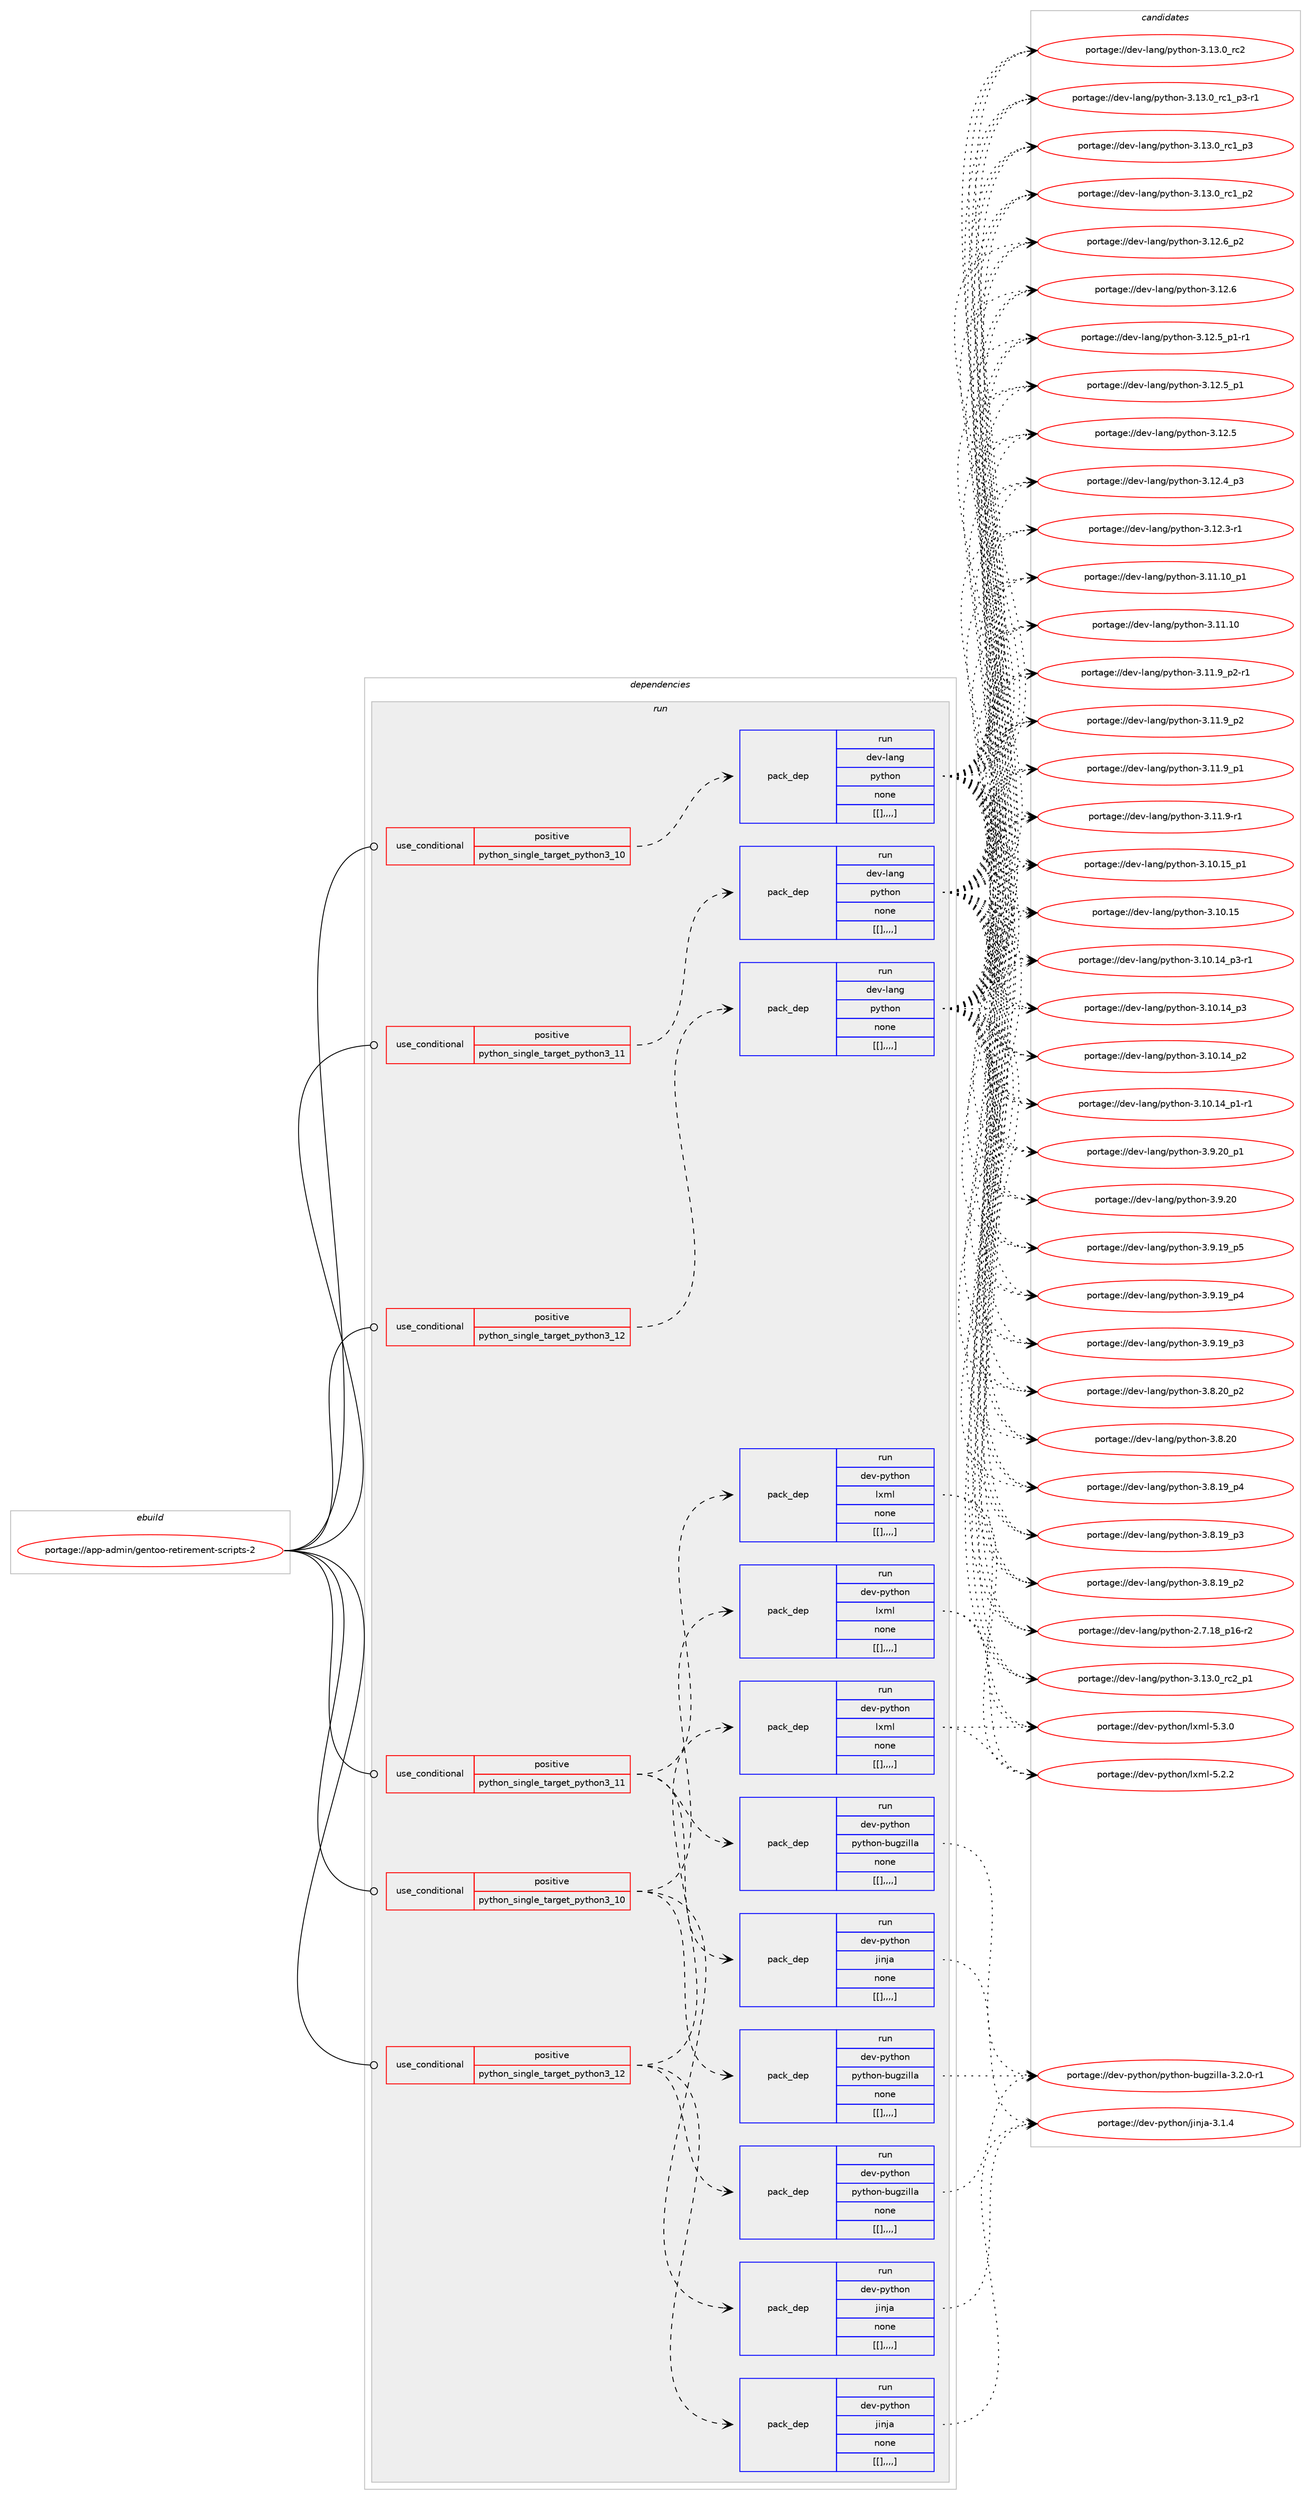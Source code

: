 digraph prolog {

# *************
# Graph options
# *************

newrank=true;
concentrate=true;
compound=true;
graph [rankdir=LR,fontname=Helvetica,fontsize=10,ranksep=1.5];#, ranksep=2.5, nodesep=0.2];
edge  [arrowhead=vee];
node  [fontname=Helvetica,fontsize=10];

# **********
# The ebuild
# **********

subgraph cluster_leftcol {
color=gray;
label=<<i>ebuild</i>>;
id [label="portage://app-admin/gentoo-retirement-scripts-2", color=red, width=4, href="../app-admin/gentoo-retirement-scripts-2.svg"];
}

# ****************
# The dependencies
# ****************

subgraph cluster_midcol {
color=gray;
label=<<i>dependencies</i>>;
subgraph cluster_compile {
fillcolor="#eeeeee";
style=filled;
label=<<i>compile</i>>;
}
subgraph cluster_compileandrun {
fillcolor="#eeeeee";
style=filled;
label=<<i>compile and run</i>>;
}
subgraph cluster_run {
fillcolor="#eeeeee";
style=filled;
label=<<i>run</i>>;
subgraph cond610 {
dependency2684 [label=<<TABLE BORDER="0" CELLBORDER="1" CELLSPACING="0" CELLPADDING="4"><TR><TD ROWSPAN="3" CELLPADDING="10">use_conditional</TD></TR><TR><TD>positive</TD></TR><TR><TD>python_single_target_python3_10</TD></TR></TABLE>>, shape=none, color=red];
subgraph pack2067 {
dependency2685 [label=<<TABLE BORDER="0" CELLBORDER="1" CELLSPACING="0" CELLPADDING="4" WIDTH="220"><TR><TD ROWSPAN="6" CELLPADDING="30">pack_dep</TD></TR><TR><TD WIDTH="110">run</TD></TR><TR><TD>dev-lang</TD></TR><TR><TD>python</TD></TR><TR><TD>none</TD></TR><TR><TD>[[],,,,]</TD></TR></TABLE>>, shape=none, color=blue];
}
dependency2684:e -> dependency2685:w [weight=20,style="dashed",arrowhead="vee"];
}
id:e -> dependency2684:w [weight=20,style="solid",arrowhead="odot"];
subgraph cond611 {
dependency2686 [label=<<TABLE BORDER="0" CELLBORDER="1" CELLSPACING="0" CELLPADDING="4"><TR><TD ROWSPAN="3" CELLPADDING="10">use_conditional</TD></TR><TR><TD>positive</TD></TR><TR><TD>python_single_target_python3_10</TD></TR></TABLE>>, shape=none, color=red];
subgraph pack2068 {
dependency2687 [label=<<TABLE BORDER="0" CELLBORDER="1" CELLSPACING="0" CELLPADDING="4" WIDTH="220"><TR><TD ROWSPAN="6" CELLPADDING="30">pack_dep</TD></TR><TR><TD WIDTH="110">run</TD></TR><TR><TD>dev-python</TD></TR><TR><TD>jinja</TD></TR><TR><TD>none</TD></TR><TR><TD>[[],,,,]</TD></TR></TABLE>>, shape=none, color=blue];
}
dependency2686:e -> dependency2687:w [weight=20,style="dashed",arrowhead="vee"];
subgraph pack2069 {
dependency2688 [label=<<TABLE BORDER="0" CELLBORDER="1" CELLSPACING="0" CELLPADDING="4" WIDTH="220"><TR><TD ROWSPAN="6" CELLPADDING="30">pack_dep</TD></TR><TR><TD WIDTH="110">run</TD></TR><TR><TD>dev-python</TD></TR><TR><TD>lxml</TD></TR><TR><TD>none</TD></TR><TR><TD>[[],,,,]</TD></TR></TABLE>>, shape=none, color=blue];
}
dependency2686:e -> dependency2688:w [weight=20,style="dashed",arrowhead="vee"];
subgraph pack2070 {
dependency2689 [label=<<TABLE BORDER="0" CELLBORDER="1" CELLSPACING="0" CELLPADDING="4" WIDTH="220"><TR><TD ROWSPAN="6" CELLPADDING="30">pack_dep</TD></TR><TR><TD WIDTH="110">run</TD></TR><TR><TD>dev-python</TD></TR><TR><TD>python-bugzilla</TD></TR><TR><TD>none</TD></TR><TR><TD>[[],,,,]</TD></TR></TABLE>>, shape=none, color=blue];
}
dependency2686:e -> dependency2689:w [weight=20,style="dashed",arrowhead="vee"];
}
id:e -> dependency2686:w [weight=20,style="solid",arrowhead="odot"];
subgraph cond612 {
dependency2690 [label=<<TABLE BORDER="0" CELLBORDER="1" CELLSPACING="0" CELLPADDING="4"><TR><TD ROWSPAN="3" CELLPADDING="10">use_conditional</TD></TR><TR><TD>positive</TD></TR><TR><TD>python_single_target_python3_11</TD></TR></TABLE>>, shape=none, color=red];
subgraph pack2071 {
dependency2691 [label=<<TABLE BORDER="0" CELLBORDER="1" CELLSPACING="0" CELLPADDING="4" WIDTH="220"><TR><TD ROWSPAN="6" CELLPADDING="30">pack_dep</TD></TR><TR><TD WIDTH="110">run</TD></TR><TR><TD>dev-lang</TD></TR><TR><TD>python</TD></TR><TR><TD>none</TD></TR><TR><TD>[[],,,,]</TD></TR></TABLE>>, shape=none, color=blue];
}
dependency2690:e -> dependency2691:w [weight=20,style="dashed",arrowhead="vee"];
}
id:e -> dependency2690:w [weight=20,style="solid",arrowhead="odot"];
subgraph cond613 {
dependency2692 [label=<<TABLE BORDER="0" CELLBORDER="1" CELLSPACING="0" CELLPADDING="4"><TR><TD ROWSPAN="3" CELLPADDING="10">use_conditional</TD></TR><TR><TD>positive</TD></TR><TR><TD>python_single_target_python3_11</TD></TR></TABLE>>, shape=none, color=red];
subgraph pack2072 {
dependency2693 [label=<<TABLE BORDER="0" CELLBORDER="1" CELLSPACING="0" CELLPADDING="4" WIDTH="220"><TR><TD ROWSPAN="6" CELLPADDING="30">pack_dep</TD></TR><TR><TD WIDTH="110">run</TD></TR><TR><TD>dev-python</TD></TR><TR><TD>jinja</TD></TR><TR><TD>none</TD></TR><TR><TD>[[],,,,]</TD></TR></TABLE>>, shape=none, color=blue];
}
dependency2692:e -> dependency2693:w [weight=20,style="dashed",arrowhead="vee"];
subgraph pack2073 {
dependency2694 [label=<<TABLE BORDER="0" CELLBORDER="1" CELLSPACING="0" CELLPADDING="4" WIDTH="220"><TR><TD ROWSPAN="6" CELLPADDING="30">pack_dep</TD></TR><TR><TD WIDTH="110">run</TD></TR><TR><TD>dev-python</TD></TR><TR><TD>lxml</TD></TR><TR><TD>none</TD></TR><TR><TD>[[],,,,]</TD></TR></TABLE>>, shape=none, color=blue];
}
dependency2692:e -> dependency2694:w [weight=20,style="dashed",arrowhead="vee"];
subgraph pack2074 {
dependency2695 [label=<<TABLE BORDER="0" CELLBORDER="1" CELLSPACING="0" CELLPADDING="4" WIDTH="220"><TR><TD ROWSPAN="6" CELLPADDING="30">pack_dep</TD></TR><TR><TD WIDTH="110">run</TD></TR><TR><TD>dev-python</TD></TR><TR><TD>python-bugzilla</TD></TR><TR><TD>none</TD></TR><TR><TD>[[],,,,]</TD></TR></TABLE>>, shape=none, color=blue];
}
dependency2692:e -> dependency2695:w [weight=20,style="dashed",arrowhead="vee"];
}
id:e -> dependency2692:w [weight=20,style="solid",arrowhead="odot"];
subgraph cond614 {
dependency2696 [label=<<TABLE BORDER="0" CELLBORDER="1" CELLSPACING="0" CELLPADDING="4"><TR><TD ROWSPAN="3" CELLPADDING="10">use_conditional</TD></TR><TR><TD>positive</TD></TR><TR><TD>python_single_target_python3_12</TD></TR></TABLE>>, shape=none, color=red];
subgraph pack2075 {
dependency2697 [label=<<TABLE BORDER="0" CELLBORDER="1" CELLSPACING="0" CELLPADDING="4" WIDTH="220"><TR><TD ROWSPAN="6" CELLPADDING="30">pack_dep</TD></TR><TR><TD WIDTH="110">run</TD></TR><TR><TD>dev-lang</TD></TR><TR><TD>python</TD></TR><TR><TD>none</TD></TR><TR><TD>[[],,,,]</TD></TR></TABLE>>, shape=none, color=blue];
}
dependency2696:e -> dependency2697:w [weight=20,style="dashed",arrowhead="vee"];
}
id:e -> dependency2696:w [weight=20,style="solid",arrowhead="odot"];
subgraph cond615 {
dependency2698 [label=<<TABLE BORDER="0" CELLBORDER="1" CELLSPACING="0" CELLPADDING="4"><TR><TD ROWSPAN="3" CELLPADDING="10">use_conditional</TD></TR><TR><TD>positive</TD></TR><TR><TD>python_single_target_python3_12</TD></TR></TABLE>>, shape=none, color=red];
subgraph pack2076 {
dependency2699 [label=<<TABLE BORDER="0" CELLBORDER="1" CELLSPACING="0" CELLPADDING="4" WIDTH="220"><TR><TD ROWSPAN="6" CELLPADDING="30">pack_dep</TD></TR><TR><TD WIDTH="110">run</TD></TR><TR><TD>dev-python</TD></TR><TR><TD>jinja</TD></TR><TR><TD>none</TD></TR><TR><TD>[[],,,,]</TD></TR></TABLE>>, shape=none, color=blue];
}
dependency2698:e -> dependency2699:w [weight=20,style="dashed",arrowhead="vee"];
subgraph pack2077 {
dependency2700 [label=<<TABLE BORDER="0" CELLBORDER="1" CELLSPACING="0" CELLPADDING="4" WIDTH="220"><TR><TD ROWSPAN="6" CELLPADDING="30">pack_dep</TD></TR><TR><TD WIDTH="110">run</TD></TR><TR><TD>dev-python</TD></TR><TR><TD>lxml</TD></TR><TR><TD>none</TD></TR><TR><TD>[[],,,,]</TD></TR></TABLE>>, shape=none, color=blue];
}
dependency2698:e -> dependency2700:w [weight=20,style="dashed",arrowhead="vee"];
subgraph pack2078 {
dependency2701 [label=<<TABLE BORDER="0" CELLBORDER="1" CELLSPACING="0" CELLPADDING="4" WIDTH="220"><TR><TD ROWSPAN="6" CELLPADDING="30">pack_dep</TD></TR><TR><TD WIDTH="110">run</TD></TR><TR><TD>dev-python</TD></TR><TR><TD>python-bugzilla</TD></TR><TR><TD>none</TD></TR><TR><TD>[[],,,,]</TD></TR></TABLE>>, shape=none, color=blue];
}
dependency2698:e -> dependency2701:w [weight=20,style="dashed",arrowhead="vee"];
}
id:e -> dependency2698:w [weight=20,style="solid",arrowhead="odot"];
}
}

# **************
# The candidates
# **************

subgraph cluster_choices {
rank=same;
color=gray;
label=<<i>candidates</i>>;

subgraph choice2067 {
color=black;
nodesep=1;
choice100101118451089711010347112121116104111110455146495146489511499509511249 [label="portage://dev-lang/python-3.13.0_rc2_p1", color=red, width=4,href="../dev-lang/python-3.13.0_rc2_p1.svg"];
choice10010111845108971101034711212111610411111045514649514648951149950 [label="portage://dev-lang/python-3.13.0_rc2", color=red, width=4,href="../dev-lang/python-3.13.0_rc2.svg"];
choice1001011184510897110103471121211161041111104551464951464895114994995112514511449 [label="portage://dev-lang/python-3.13.0_rc1_p3-r1", color=red, width=4,href="../dev-lang/python-3.13.0_rc1_p3-r1.svg"];
choice100101118451089711010347112121116104111110455146495146489511499499511251 [label="portage://dev-lang/python-3.13.0_rc1_p3", color=red, width=4,href="../dev-lang/python-3.13.0_rc1_p3.svg"];
choice100101118451089711010347112121116104111110455146495146489511499499511250 [label="portage://dev-lang/python-3.13.0_rc1_p2", color=red, width=4,href="../dev-lang/python-3.13.0_rc1_p2.svg"];
choice100101118451089711010347112121116104111110455146495046549511250 [label="portage://dev-lang/python-3.12.6_p2", color=red, width=4,href="../dev-lang/python-3.12.6_p2.svg"];
choice10010111845108971101034711212111610411111045514649504654 [label="portage://dev-lang/python-3.12.6", color=red, width=4,href="../dev-lang/python-3.12.6.svg"];
choice1001011184510897110103471121211161041111104551464950465395112494511449 [label="portage://dev-lang/python-3.12.5_p1-r1", color=red, width=4,href="../dev-lang/python-3.12.5_p1-r1.svg"];
choice100101118451089711010347112121116104111110455146495046539511249 [label="portage://dev-lang/python-3.12.5_p1", color=red, width=4,href="../dev-lang/python-3.12.5_p1.svg"];
choice10010111845108971101034711212111610411111045514649504653 [label="portage://dev-lang/python-3.12.5", color=red, width=4,href="../dev-lang/python-3.12.5.svg"];
choice100101118451089711010347112121116104111110455146495046529511251 [label="portage://dev-lang/python-3.12.4_p3", color=red, width=4,href="../dev-lang/python-3.12.4_p3.svg"];
choice100101118451089711010347112121116104111110455146495046514511449 [label="portage://dev-lang/python-3.12.3-r1", color=red, width=4,href="../dev-lang/python-3.12.3-r1.svg"];
choice10010111845108971101034711212111610411111045514649494649489511249 [label="portage://dev-lang/python-3.11.10_p1", color=red, width=4,href="../dev-lang/python-3.11.10_p1.svg"];
choice1001011184510897110103471121211161041111104551464949464948 [label="portage://dev-lang/python-3.11.10", color=red, width=4,href="../dev-lang/python-3.11.10.svg"];
choice1001011184510897110103471121211161041111104551464949465795112504511449 [label="portage://dev-lang/python-3.11.9_p2-r1", color=red, width=4,href="../dev-lang/python-3.11.9_p2-r1.svg"];
choice100101118451089711010347112121116104111110455146494946579511250 [label="portage://dev-lang/python-3.11.9_p2", color=red, width=4,href="../dev-lang/python-3.11.9_p2.svg"];
choice100101118451089711010347112121116104111110455146494946579511249 [label="portage://dev-lang/python-3.11.9_p1", color=red, width=4,href="../dev-lang/python-3.11.9_p1.svg"];
choice100101118451089711010347112121116104111110455146494946574511449 [label="portage://dev-lang/python-3.11.9-r1", color=red, width=4,href="../dev-lang/python-3.11.9-r1.svg"];
choice10010111845108971101034711212111610411111045514649484649539511249 [label="portage://dev-lang/python-3.10.15_p1", color=red, width=4,href="../dev-lang/python-3.10.15_p1.svg"];
choice1001011184510897110103471121211161041111104551464948464953 [label="portage://dev-lang/python-3.10.15", color=red, width=4,href="../dev-lang/python-3.10.15.svg"];
choice100101118451089711010347112121116104111110455146494846495295112514511449 [label="portage://dev-lang/python-3.10.14_p3-r1", color=red, width=4,href="../dev-lang/python-3.10.14_p3-r1.svg"];
choice10010111845108971101034711212111610411111045514649484649529511251 [label="portage://dev-lang/python-3.10.14_p3", color=red, width=4,href="../dev-lang/python-3.10.14_p3.svg"];
choice10010111845108971101034711212111610411111045514649484649529511250 [label="portage://dev-lang/python-3.10.14_p2", color=red, width=4,href="../dev-lang/python-3.10.14_p2.svg"];
choice100101118451089711010347112121116104111110455146494846495295112494511449 [label="portage://dev-lang/python-3.10.14_p1-r1", color=red, width=4,href="../dev-lang/python-3.10.14_p1-r1.svg"];
choice100101118451089711010347112121116104111110455146574650489511249 [label="portage://dev-lang/python-3.9.20_p1", color=red, width=4,href="../dev-lang/python-3.9.20_p1.svg"];
choice10010111845108971101034711212111610411111045514657465048 [label="portage://dev-lang/python-3.9.20", color=red, width=4,href="../dev-lang/python-3.9.20.svg"];
choice100101118451089711010347112121116104111110455146574649579511253 [label="portage://dev-lang/python-3.9.19_p5", color=red, width=4,href="../dev-lang/python-3.9.19_p5.svg"];
choice100101118451089711010347112121116104111110455146574649579511252 [label="portage://dev-lang/python-3.9.19_p4", color=red, width=4,href="../dev-lang/python-3.9.19_p4.svg"];
choice100101118451089711010347112121116104111110455146574649579511251 [label="portage://dev-lang/python-3.9.19_p3", color=red, width=4,href="../dev-lang/python-3.9.19_p3.svg"];
choice100101118451089711010347112121116104111110455146564650489511250 [label="portage://dev-lang/python-3.8.20_p2", color=red, width=4,href="../dev-lang/python-3.8.20_p2.svg"];
choice10010111845108971101034711212111610411111045514656465048 [label="portage://dev-lang/python-3.8.20", color=red, width=4,href="../dev-lang/python-3.8.20.svg"];
choice100101118451089711010347112121116104111110455146564649579511252 [label="portage://dev-lang/python-3.8.19_p4", color=red, width=4,href="../dev-lang/python-3.8.19_p4.svg"];
choice100101118451089711010347112121116104111110455146564649579511251 [label="portage://dev-lang/python-3.8.19_p3", color=red, width=4,href="../dev-lang/python-3.8.19_p3.svg"];
choice100101118451089711010347112121116104111110455146564649579511250 [label="portage://dev-lang/python-3.8.19_p2", color=red, width=4,href="../dev-lang/python-3.8.19_p2.svg"];
choice100101118451089711010347112121116104111110455046554649569511249544511450 [label="portage://dev-lang/python-2.7.18_p16-r2", color=red, width=4,href="../dev-lang/python-2.7.18_p16-r2.svg"];
dependency2685:e -> choice100101118451089711010347112121116104111110455146495146489511499509511249:w [style=dotted,weight="100"];
dependency2685:e -> choice10010111845108971101034711212111610411111045514649514648951149950:w [style=dotted,weight="100"];
dependency2685:e -> choice1001011184510897110103471121211161041111104551464951464895114994995112514511449:w [style=dotted,weight="100"];
dependency2685:e -> choice100101118451089711010347112121116104111110455146495146489511499499511251:w [style=dotted,weight="100"];
dependency2685:e -> choice100101118451089711010347112121116104111110455146495146489511499499511250:w [style=dotted,weight="100"];
dependency2685:e -> choice100101118451089711010347112121116104111110455146495046549511250:w [style=dotted,weight="100"];
dependency2685:e -> choice10010111845108971101034711212111610411111045514649504654:w [style=dotted,weight="100"];
dependency2685:e -> choice1001011184510897110103471121211161041111104551464950465395112494511449:w [style=dotted,weight="100"];
dependency2685:e -> choice100101118451089711010347112121116104111110455146495046539511249:w [style=dotted,weight="100"];
dependency2685:e -> choice10010111845108971101034711212111610411111045514649504653:w [style=dotted,weight="100"];
dependency2685:e -> choice100101118451089711010347112121116104111110455146495046529511251:w [style=dotted,weight="100"];
dependency2685:e -> choice100101118451089711010347112121116104111110455146495046514511449:w [style=dotted,weight="100"];
dependency2685:e -> choice10010111845108971101034711212111610411111045514649494649489511249:w [style=dotted,weight="100"];
dependency2685:e -> choice1001011184510897110103471121211161041111104551464949464948:w [style=dotted,weight="100"];
dependency2685:e -> choice1001011184510897110103471121211161041111104551464949465795112504511449:w [style=dotted,weight="100"];
dependency2685:e -> choice100101118451089711010347112121116104111110455146494946579511250:w [style=dotted,weight="100"];
dependency2685:e -> choice100101118451089711010347112121116104111110455146494946579511249:w [style=dotted,weight="100"];
dependency2685:e -> choice100101118451089711010347112121116104111110455146494946574511449:w [style=dotted,weight="100"];
dependency2685:e -> choice10010111845108971101034711212111610411111045514649484649539511249:w [style=dotted,weight="100"];
dependency2685:e -> choice1001011184510897110103471121211161041111104551464948464953:w [style=dotted,weight="100"];
dependency2685:e -> choice100101118451089711010347112121116104111110455146494846495295112514511449:w [style=dotted,weight="100"];
dependency2685:e -> choice10010111845108971101034711212111610411111045514649484649529511251:w [style=dotted,weight="100"];
dependency2685:e -> choice10010111845108971101034711212111610411111045514649484649529511250:w [style=dotted,weight="100"];
dependency2685:e -> choice100101118451089711010347112121116104111110455146494846495295112494511449:w [style=dotted,weight="100"];
dependency2685:e -> choice100101118451089711010347112121116104111110455146574650489511249:w [style=dotted,weight="100"];
dependency2685:e -> choice10010111845108971101034711212111610411111045514657465048:w [style=dotted,weight="100"];
dependency2685:e -> choice100101118451089711010347112121116104111110455146574649579511253:w [style=dotted,weight="100"];
dependency2685:e -> choice100101118451089711010347112121116104111110455146574649579511252:w [style=dotted,weight="100"];
dependency2685:e -> choice100101118451089711010347112121116104111110455146574649579511251:w [style=dotted,weight="100"];
dependency2685:e -> choice100101118451089711010347112121116104111110455146564650489511250:w [style=dotted,weight="100"];
dependency2685:e -> choice10010111845108971101034711212111610411111045514656465048:w [style=dotted,weight="100"];
dependency2685:e -> choice100101118451089711010347112121116104111110455146564649579511252:w [style=dotted,weight="100"];
dependency2685:e -> choice100101118451089711010347112121116104111110455146564649579511251:w [style=dotted,weight="100"];
dependency2685:e -> choice100101118451089711010347112121116104111110455146564649579511250:w [style=dotted,weight="100"];
dependency2685:e -> choice100101118451089711010347112121116104111110455046554649569511249544511450:w [style=dotted,weight="100"];
}
subgraph choice2068 {
color=black;
nodesep=1;
choice100101118451121211161041111104710610511010697455146494652 [label="portage://dev-python/jinja-3.1.4", color=red, width=4,href="../dev-python/jinja-3.1.4.svg"];
dependency2687:e -> choice100101118451121211161041111104710610511010697455146494652:w [style=dotted,weight="100"];
}
subgraph choice2069 {
color=black;
nodesep=1;
choice1001011184511212111610411111047108120109108455346514648 [label="portage://dev-python/lxml-5.3.0", color=red, width=4,href="../dev-python/lxml-5.3.0.svg"];
choice1001011184511212111610411111047108120109108455346504650 [label="portage://dev-python/lxml-5.2.2", color=red, width=4,href="../dev-python/lxml-5.2.2.svg"];
dependency2688:e -> choice1001011184511212111610411111047108120109108455346514648:w [style=dotted,weight="100"];
dependency2688:e -> choice1001011184511212111610411111047108120109108455346504650:w [style=dotted,weight="100"];
}
subgraph choice2070 {
color=black;
nodesep=1;
choice10010111845112121116104111110471121211161041111104598117103122105108108974551465046484511449 [label="portage://dev-python/python-bugzilla-3.2.0-r1", color=red, width=4,href="../dev-python/python-bugzilla-3.2.0-r1.svg"];
dependency2689:e -> choice10010111845112121116104111110471121211161041111104598117103122105108108974551465046484511449:w [style=dotted,weight="100"];
}
subgraph choice2071 {
color=black;
nodesep=1;
choice100101118451089711010347112121116104111110455146495146489511499509511249 [label="portage://dev-lang/python-3.13.0_rc2_p1", color=red, width=4,href="../dev-lang/python-3.13.0_rc2_p1.svg"];
choice10010111845108971101034711212111610411111045514649514648951149950 [label="portage://dev-lang/python-3.13.0_rc2", color=red, width=4,href="../dev-lang/python-3.13.0_rc2.svg"];
choice1001011184510897110103471121211161041111104551464951464895114994995112514511449 [label="portage://dev-lang/python-3.13.0_rc1_p3-r1", color=red, width=4,href="../dev-lang/python-3.13.0_rc1_p3-r1.svg"];
choice100101118451089711010347112121116104111110455146495146489511499499511251 [label="portage://dev-lang/python-3.13.0_rc1_p3", color=red, width=4,href="../dev-lang/python-3.13.0_rc1_p3.svg"];
choice100101118451089711010347112121116104111110455146495146489511499499511250 [label="portage://dev-lang/python-3.13.0_rc1_p2", color=red, width=4,href="../dev-lang/python-3.13.0_rc1_p2.svg"];
choice100101118451089711010347112121116104111110455146495046549511250 [label="portage://dev-lang/python-3.12.6_p2", color=red, width=4,href="../dev-lang/python-3.12.6_p2.svg"];
choice10010111845108971101034711212111610411111045514649504654 [label="portage://dev-lang/python-3.12.6", color=red, width=4,href="../dev-lang/python-3.12.6.svg"];
choice1001011184510897110103471121211161041111104551464950465395112494511449 [label="portage://dev-lang/python-3.12.5_p1-r1", color=red, width=4,href="../dev-lang/python-3.12.5_p1-r1.svg"];
choice100101118451089711010347112121116104111110455146495046539511249 [label="portage://dev-lang/python-3.12.5_p1", color=red, width=4,href="../dev-lang/python-3.12.5_p1.svg"];
choice10010111845108971101034711212111610411111045514649504653 [label="portage://dev-lang/python-3.12.5", color=red, width=4,href="../dev-lang/python-3.12.5.svg"];
choice100101118451089711010347112121116104111110455146495046529511251 [label="portage://dev-lang/python-3.12.4_p3", color=red, width=4,href="../dev-lang/python-3.12.4_p3.svg"];
choice100101118451089711010347112121116104111110455146495046514511449 [label="portage://dev-lang/python-3.12.3-r1", color=red, width=4,href="../dev-lang/python-3.12.3-r1.svg"];
choice10010111845108971101034711212111610411111045514649494649489511249 [label="portage://dev-lang/python-3.11.10_p1", color=red, width=4,href="../dev-lang/python-3.11.10_p1.svg"];
choice1001011184510897110103471121211161041111104551464949464948 [label="portage://dev-lang/python-3.11.10", color=red, width=4,href="../dev-lang/python-3.11.10.svg"];
choice1001011184510897110103471121211161041111104551464949465795112504511449 [label="portage://dev-lang/python-3.11.9_p2-r1", color=red, width=4,href="../dev-lang/python-3.11.9_p2-r1.svg"];
choice100101118451089711010347112121116104111110455146494946579511250 [label="portage://dev-lang/python-3.11.9_p2", color=red, width=4,href="../dev-lang/python-3.11.9_p2.svg"];
choice100101118451089711010347112121116104111110455146494946579511249 [label="portage://dev-lang/python-3.11.9_p1", color=red, width=4,href="../dev-lang/python-3.11.9_p1.svg"];
choice100101118451089711010347112121116104111110455146494946574511449 [label="portage://dev-lang/python-3.11.9-r1", color=red, width=4,href="../dev-lang/python-3.11.9-r1.svg"];
choice10010111845108971101034711212111610411111045514649484649539511249 [label="portage://dev-lang/python-3.10.15_p1", color=red, width=4,href="../dev-lang/python-3.10.15_p1.svg"];
choice1001011184510897110103471121211161041111104551464948464953 [label="portage://dev-lang/python-3.10.15", color=red, width=4,href="../dev-lang/python-3.10.15.svg"];
choice100101118451089711010347112121116104111110455146494846495295112514511449 [label="portage://dev-lang/python-3.10.14_p3-r1", color=red, width=4,href="../dev-lang/python-3.10.14_p3-r1.svg"];
choice10010111845108971101034711212111610411111045514649484649529511251 [label="portage://dev-lang/python-3.10.14_p3", color=red, width=4,href="../dev-lang/python-3.10.14_p3.svg"];
choice10010111845108971101034711212111610411111045514649484649529511250 [label="portage://dev-lang/python-3.10.14_p2", color=red, width=4,href="../dev-lang/python-3.10.14_p2.svg"];
choice100101118451089711010347112121116104111110455146494846495295112494511449 [label="portage://dev-lang/python-3.10.14_p1-r1", color=red, width=4,href="../dev-lang/python-3.10.14_p1-r1.svg"];
choice100101118451089711010347112121116104111110455146574650489511249 [label="portage://dev-lang/python-3.9.20_p1", color=red, width=4,href="../dev-lang/python-3.9.20_p1.svg"];
choice10010111845108971101034711212111610411111045514657465048 [label="portage://dev-lang/python-3.9.20", color=red, width=4,href="../dev-lang/python-3.9.20.svg"];
choice100101118451089711010347112121116104111110455146574649579511253 [label="portage://dev-lang/python-3.9.19_p5", color=red, width=4,href="../dev-lang/python-3.9.19_p5.svg"];
choice100101118451089711010347112121116104111110455146574649579511252 [label="portage://dev-lang/python-3.9.19_p4", color=red, width=4,href="../dev-lang/python-3.9.19_p4.svg"];
choice100101118451089711010347112121116104111110455146574649579511251 [label="portage://dev-lang/python-3.9.19_p3", color=red, width=4,href="../dev-lang/python-3.9.19_p3.svg"];
choice100101118451089711010347112121116104111110455146564650489511250 [label="portage://dev-lang/python-3.8.20_p2", color=red, width=4,href="../dev-lang/python-3.8.20_p2.svg"];
choice10010111845108971101034711212111610411111045514656465048 [label="portage://dev-lang/python-3.8.20", color=red, width=4,href="../dev-lang/python-3.8.20.svg"];
choice100101118451089711010347112121116104111110455146564649579511252 [label="portage://dev-lang/python-3.8.19_p4", color=red, width=4,href="../dev-lang/python-3.8.19_p4.svg"];
choice100101118451089711010347112121116104111110455146564649579511251 [label="portage://dev-lang/python-3.8.19_p3", color=red, width=4,href="../dev-lang/python-3.8.19_p3.svg"];
choice100101118451089711010347112121116104111110455146564649579511250 [label="portage://dev-lang/python-3.8.19_p2", color=red, width=4,href="../dev-lang/python-3.8.19_p2.svg"];
choice100101118451089711010347112121116104111110455046554649569511249544511450 [label="portage://dev-lang/python-2.7.18_p16-r2", color=red, width=4,href="../dev-lang/python-2.7.18_p16-r2.svg"];
dependency2691:e -> choice100101118451089711010347112121116104111110455146495146489511499509511249:w [style=dotted,weight="100"];
dependency2691:e -> choice10010111845108971101034711212111610411111045514649514648951149950:w [style=dotted,weight="100"];
dependency2691:e -> choice1001011184510897110103471121211161041111104551464951464895114994995112514511449:w [style=dotted,weight="100"];
dependency2691:e -> choice100101118451089711010347112121116104111110455146495146489511499499511251:w [style=dotted,weight="100"];
dependency2691:e -> choice100101118451089711010347112121116104111110455146495146489511499499511250:w [style=dotted,weight="100"];
dependency2691:e -> choice100101118451089711010347112121116104111110455146495046549511250:w [style=dotted,weight="100"];
dependency2691:e -> choice10010111845108971101034711212111610411111045514649504654:w [style=dotted,weight="100"];
dependency2691:e -> choice1001011184510897110103471121211161041111104551464950465395112494511449:w [style=dotted,weight="100"];
dependency2691:e -> choice100101118451089711010347112121116104111110455146495046539511249:w [style=dotted,weight="100"];
dependency2691:e -> choice10010111845108971101034711212111610411111045514649504653:w [style=dotted,weight="100"];
dependency2691:e -> choice100101118451089711010347112121116104111110455146495046529511251:w [style=dotted,weight="100"];
dependency2691:e -> choice100101118451089711010347112121116104111110455146495046514511449:w [style=dotted,weight="100"];
dependency2691:e -> choice10010111845108971101034711212111610411111045514649494649489511249:w [style=dotted,weight="100"];
dependency2691:e -> choice1001011184510897110103471121211161041111104551464949464948:w [style=dotted,weight="100"];
dependency2691:e -> choice1001011184510897110103471121211161041111104551464949465795112504511449:w [style=dotted,weight="100"];
dependency2691:e -> choice100101118451089711010347112121116104111110455146494946579511250:w [style=dotted,weight="100"];
dependency2691:e -> choice100101118451089711010347112121116104111110455146494946579511249:w [style=dotted,weight="100"];
dependency2691:e -> choice100101118451089711010347112121116104111110455146494946574511449:w [style=dotted,weight="100"];
dependency2691:e -> choice10010111845108971101034711212111610411111045514649484649539511249:w [style=dotted,weight="100"];
dependency2691:e -> choice1001011184510897110103471121211161041111104551464948464953:w [style=dotted,weight="100"];
dependency2691:e -> choice100101118451089711010347112121116104111110455146494846495295112514511449:w [style=dotted,weight="100"];
dependency2691:e -> choice10010111845108971101034711212111610411111045514649484649529511251:w [style=dotted,weight="100"];
dependency2691:e -> choice10010111845108971101034711212111610411111045514649484649529511250:w [style=dotted,weight="100"];
dependency2691:e -> choice100101118451089711010347112121116104111110455146494846495295112494511449:w [style=dotted,weight="100"];
dependency2691:e -> choice100101118451089711010347112121116104111110455146574650489511249:w [style=dotted,weight="100"];
dependency2691:e -> choice10010111845108971101034711212111610411111045514657465048:w [style=dotted,weight="100"];
dependency2691:e -> choice100101118451089711010347112121116104111110455146574649579511253:w [style=dotted,weight="100"];
dependency2691:e -> choice100101118451089711010347112121116104111110455146574649579511252:w [style=dotted,weight="100"];
dependency2691:e -> choice100101118451089711010347112121116104111110455146574649579511251:w [style=dotted,weight="100"];
dependency2691:e -> choice100101118451089711010347112121116104111110455146564650489511250:w [style=dotted,weight="100"];
dependency2691:e -> choice10010111845108971101034711212111610411111045514656465048:w [style=dotted,weight="100"];
dependency2691:e -> choice100101118451089711010347112121116104111110455146564649579511252:w [style=dotted,weight="100"];
dependency2691:e -> choice100101118451089711010347112121116104111110455146564649579511251:w [style=dotted,weight="100"];
dependency2691:e -> choice100101118451089711010347112121116104111110455146564649579511250:w [style=dotted,weight="100"];
dependency2691:e -> choice100101118451089711010347112121116104111110455046554649569511249544511450:w [style=dotted,weight="100"];
}
subgraph choice2072 {
color=black;
nodesep=1;
choice100101118451121211161041111104710610511010697455146494652 [label="portage://dev-python/jinja-3.1.4", color=red, width=4,href="../dev-python/jinja-3.1.4.svg"];
dependency2693:e -> choice100101118451121211161041111104710610511010697455146494652:w [style=dotted,weight="100"];
}
subgraph choice2073 {
color=black;
nodesep=1;
choice1001011184511212111610411111047108120109108455346514648 [label="portage://dev-python/lxml-5.3.0", color=red, width=4,href="../dev-python/lxml-5.3.0.svg"];
choice1001011184511212111610411111047108120109108455346504650 [label="portage://dev-python/lxml-5.2.2", color=red, width=4,href="../dev-python/lxml-5.2.2.svg"];
dependency2694:e -> choice1001011184511212111610411111047108120109108455346514648:w [style=dotted,weight="100"];
dependency2694:e -> choice1001011184511212111610411111047108120109108455346504650:w [style=dotted,weight="100"];
}
subgraph choice2074 {
color=black;
nodesep=1;
choice10010111845112121116104111110471121211161041111104598117103122105108108974551465046484511449 [label="portage://dev-python/python-bugzilla-3.2.0-r1", color=red, width=4,href="../dev-python/python-bugzilla-3.2.0-r1.svg"];
dependency2695:e -> choice10010111845112121116104111110471121211161041111104598117103122105108108974551465046484511449:w [style=dotted,weight="100"];
}
subgraph choice2075 {
color=black;
nodesep=1;
choice100101118451089711010347112121116104111110455146495146489511499509511249 [label="portage://dev-lang/python-3.13.0_rc2_p1", color=red, width=4,href="../dev-lang/python-3.13.0_rc2_p1.svg"];
choice10010111845108971101034711212111610411111045514649514648951149950 [label="portage://dev-lang/python-3.13.0_rc2", color=red, width=4,href="../dev-lang/python-3.13.0_rc2.svg"];
choice1001011184510897110103471121211161041111104551464951464895114994995112514511449 [label="portage://dev-lang/python-3.13.0_rc1_p3-r1", color=red, width=4,href="../dev-lang/python-3.13.0_rc1_p3-r1.svg"];
choice100101118451089711010347112121116104111110455146495146489511499499511251 [label="portage://dev-lang/python-3.13.0_rc1_p3", color=red, width=4,href="../dev-lang/python-3.13.0_rc1_p3.svg"];
choice100101118451089711010347112121116104111110455146495146489511499499511250 [label="portage://dev-lang/python-3.13.0_rc1_p2", color=red, width=4,href="../dev-lang/python-3.13.0_rc1_p2.svg"];
choice100101118451089711010347112121116104111110455146495046549511250 [label="portage://dev-lang/python-3.12.6_p2", color=red, width=4,href="../dev-lang/python-3.12.6_p2.svg"];
choice10010111845108971101034711212111610411111045514649504654 [label="portage://dev-lang/python-3.12.6", color=red, width=4,href="../dev-lang/python-3.12.6.svg"];
choice1001011184510897110103471121211161041111104551464950465395112494511449 [label="portage://dev-lang/python-3.12.5_p1-r1", color=red, width=4,href="../dev-lang/python-3.12.5_p1-r1.svg"];
choice100101118451089711010347112121116104111110455146495046539511249 [label="portage://dev-lang/python-3.12.5_p1", color=red, width=4,href="../dev-lang/python-3.12.5_p1.svg"];
choice10010111845108971101034711212111610411111045514649504653 [label="portage://dev-lang/python-3.12.5", color=red, width=4,href="../dev-lang/python-3.12.5.svg"];
choice100101118451089711010347112121116104111110455146495046529511251 [label="portage://dev-lang/python-3.12.4_p3", color=red, width=4,href="../dev-lang/python-3.12.4_p3.svg"];
choice100101118451089711010347112121116104111110455146495046514511449 [label="portage://dev-lang/python-3.12.3-r1", color=red, width=4,href="../dev-lang/python-3.12.3-r1.svg"];
choice10010111845108971101034711212111610411111045514649494649489511249 [label="portage://dev-lang/python-3.11.10_p1", color=red, width=4,href="../dev-lang/python-3.11.10_p1.svg"];
choice1001011184510897110103471121211161041111104551464949464948 [label="portage://dev-lang/python-3.11.10", color=red, width=4,href="../dev-lang/python-3.11.10.svg"];
choice1001011184510897110103471121211161041111104551464949465795112504511449 [label="portage://dev-lang/python-3.11.9_p2-r1", color=red, width=4,href="../dev-lang/python-3.11.9_p2-r1.svg"];
choice100101118451089711010347112121116104111110455146494946579511250 [label="portage://dev-lang/python-3.11.9_p2", color=red, width=4,href="../dev-lang/python-3.11.9_p2.svg"];
choice100101118451089711010347112121116104111110455146494946579511249 [label="portage://dev-lang/python-3.11.9_p1", color=red, width=4,href="../dev-lang/python-3.11.9_p1.svg"];
choice100101118451089711010347112121116104111110455146494946574511449 [label="portage://dev-lang/python-3.11.9-r1", color=red, width=4,href="../dev-lang/python-3.11.9-r1.svg"];
choice10010111845108971101034711212111610411111045514649484649539511249 [label="portage://dev-lang/python-3.10.15_p1", color=red, width=4,href="../dev-lang/python-3.10.15_p1.svg"];
choice1001011184510897110103471121211161041111104551464948464953 [label="portage://dev-lang/python-3.10.15", color=red, width=4,href="../dev-lang/python-3.10.15.svg"];
choice100101118451089711010347112121116104111110455146494846495295112514511449 [label="portage://dev-lang/python-3.10.14_p3-r1", color=red, width=4,href="../dev-lang/python-3.10.14_p3-r1.svg"];
choice10010111845108971101034711212111610411111045514649484649529511251 [label="portage://dev-lang/python-3.10.14_p3", color=red, width=4,href="../dev-lang/python-3.10.14_p3.svg"];
choice10010111845108971101034711212111610411111045514649484649529511250 [label="portage://dev-lang/python-3.10.14_p2", color=red, width=4,href="../dev-lang/python-3.10.14_p2.svg"];
choice100101118451089711010347112121116104111110455146494846495295112494511449 [label="portage://dev-lang/python-3.10.14_p1-r1", color=red, width=4,href="../dev-lang/python-3.10.14_p1-r1.svg"];
choice100101118451089711010347112121116104111110455146574650489511249 [label="portage://dev-lang/python-3.9.20_p1", color=red, width=4,href="../dev-lang/python-3.9.20_p1.svg"];
choice10010111845108971101034711212111610411111045514657465048 [label="portage://dev-lang/python-3.9.20", color=red, width=4,href="../dev-lang/python-3.9.20.svg"];
choice100101118451089711010347112121116104111110455146574649579511253 [label="portage://dev-lang/python-3.9.19_p5", color=red, width=4,href="../dev-lang/python-3.9.19_p5.svg"];
choice100101118451089711010347112121116104111110455146574649579511252 [label="portage://dev-lang/python-3.9.19_p4", color=red, width=4,href="../dev-lang/python-3.9.19_p4.svg"];
choice100101118451089711010347112121116104111110455146574649579511251 [label="portage://dev-lang/python-3.9.19_p3", color=red, width=4,href="../dev-lang/python-3.9.19_p3.svg"];
choice100101118451089711010347112121116104111110455146564650489511250 [label="portage://dev-lang/python-3.8.20_p2", color=red, width=4,href="../dev-lang/python-3.8.20_p2.svg"];
choice10010111845108971101034711212111610411111045514656465048 [label="portage://dev-lang/python-3.8.20", color=red, width=4,href="../dev-lang/python-3.8.20.svg"];
choice100101118451089711010347112121116104111110455146564649579511252 [label="portage://dev-lang/python-3.8.19_p4", color=red, width=4,href="../dev-lang/python-3.8.19_p4.svg"];
choice100101118451089711010347112121116104111110455146564649579511251 [label="portage://dev-lang/python-3.8.19_p3", color=red, width=4,href="../dev-lang/python-3.8.19_p3.svg"];
choice100101118451089711010347112121116104111110455146564649579511250 [label="portage://dev-lang/python-3.8.19_p2", color=red, width=4,href="../dev-lang/python-3.8.19_p2.svg"];
choice100101118451089711010347112121116104111110455046554649569511249544511450 [label="portage://dev-lang/python-2.7.18_p16-r2", color=red, width=4,href="../dev-lang/python-2.7.18_p16-r2.svg"];
dependency2697:e -> choice100101118451089711010347112121116104111110455146495146489511499509511249:w [style=dotted,weight="100"];
dependency2697:e -> choice10010111845108971101034711212111610411111045514649514648951149950:w [style=dotted,weight="100"];
dependency2697:e -> choice1001011184510897110103471121211161041111104551464951464895114994995112514511449:w [style=dotted,weight="100"];
dependency2697:e -> choice100101118451089711010347112121116104111110455146495146489511499499511251:w [style=dotted,weight="100"];
dependency2697:e -> choice100101118451089711010347112121116104111110455146495146489511499499511250:w [style=dotted,weight="100"];
dependency2697:e -> choice100101118451089711010347112121116104111110455146495046549511250:w [style=dotted,weight="100"];
dependency2697:e -> choice10010111845108971101034711212111610411111045514649504654:w [style=dotted,weight="100"];
dependency2697:e -> choice1001011184510897110103471121211161041111104551464950465395112494511449:w [style=dotted,weight="100"];
dependency2697:e -> choice100101118451089711010347112121116104111110455146495046539511249:w [style=dotted,weight="100"];
dependency2697:e -> choice10010111845108971101034711212111610411111045514649504653:w [style=dotted,weight="100"];
dependency2697:e -> choice100101118451089711010347112121116104111110455146495046529511251:w [style=dotted,weight="100"];
dependency2697:e -> choice100101118451089711010347112121116104111110455146495046514511449:w [style=dotted,weight="100"];
dependency2697:e -> choice10010111845108971101034711212111610411111045514649494649489511249:w [style=dotted,weight="100"];
dependency2697:e -> choice1001011184510897110103471121211161041111104551464949464948:w [style=dotted,weight="100"];
dependency2697:e -> choice1001011184510897110103471121211161041111104551464949465795112504511449:w [style=dotted,weight="100"];
dependency2697:e -> choice100101118451089711010347112121116104111110455146494946579511250:w [style=dotted,weight="100"];
dependency2697:e -> choice100101118451089711010347112121116104111110455146494946579511249:w [style=dotted,weight="100"];
dependency2697:e -> choice100101118451089711010347112121116104111110455146494946574511449:w [style=dotted,weight="100"];
dependency2697:e -> choice10010111845108971101034711212111610411111045514649484649539511249:w [style=dotted,weight="100"];
dependency2697:e -> choice1001011184510897110103471121211161041111104551464948464953:w [style=dotted,weight="100"];
dependency2697:e -> choice100101118451089711010347112121116104111110455146494846495295112514511449:w [style=dotted,weight="100"];
dependency2697:e -> choice10010111845108971101034711212111610411111045514649484649529511251:w [style=dotted,weight="100"];
dependency2697:e -> choice10010111845108971101034711212111610411111045514649484649529511250:w [style=dotted,weight="100"];
dependency2697:e -> choice100101118451089711010347112121116104111110455146494846495295112494511449:w [style=dotted,weight="100"];
dependency2697:e -> choice100101118451089711010347112121116104111110455146574650489511249:w [style=dotted,weight="100"];
dependency2697:e -> choice10010111845108971101034711212111610411111045514657465048:w [style=dotted,weight="100"];
dependency2697:e -> choice100101118451089711010347112121116104111110455146574649579511253:w [style=dotted,weight="100"];
dependency2697:e -> choice100101118451089711010347112121116104111110455146574649579511252:w [style=dotted,weight="100"];
dependency2697:e -> choice100101118451089711010347112121116104111110455146574649579511251:w [style=dotted,weight="100"];
dependency2697:e -> choice100101118451089711010347112121116104111110455146564650489511250:w [style=dotted,weight="100"];
dependency2697:e -> choice10010111845108971101034711212111610411111045514656465048:w [style=dotted,weight="100"];
dependency2697:e -> choice100101118451089711010347112121116104111110455146564649579511252:w [style=dotted,weight="100"];
dependency2697:e -> choice100101118451089711010347112121116104111110455146564649579511251:w [style=dotted,weight="100"];
dependency2697:e -> choice100101118451089711010347112121116104111110455146564649579511250:w [style=dotted,weight="100"];
dependency2697:e -> choice100101118451089711010347112121116104111110455046554649569511249544511450:w [style=dotted,weight="100"];
}
subgraph choice2076 {
color=black;
nodesep=1;
choice100101118451121211161041111104710610511010697455146494652 [label="portage://dev-python/jinja-3.1.4", color=red, width=4,href="../dev-python/jinja-3.1.4.svg"];
dependency2699:e -> choice100101118451121211161041111104710610511010697455146494652:w [style=dotted,weight="100"];
}
subgraph choice2077 {
color=black;
nodesep=1;
choice1001011184511212111610411111047108120109108455346514648 [label="portage://dev-python/lxml-5.3.0", color=red, width=4,href="../dev-python/lxml-5.3.0.svg"];
choice1001011184511212111610411111047108120109108455346504650 [label="portage://dev-python/lxml-5.2.2", color=red, width=4,href="../dev-python/lxml-5.2.2.svg"];
dependency2700:e -> choice1001011184511212111610411111047108120109108455346514648:w [style=dotted,weight="100"];
dependency2700:e -> choice1001011184511212111610411111047108120109108455346504650:w [style=dotted,weight="100"];
}
subgraph choice2078 {
color=black;
nodesep=1;
choice10010111845112121116104111110471121211161041111104598117103122105108108974551465046484511449 [label="portage://dev-python/python-bugzilla-3.2.0-r1", color=red, width=4,href="../dev-python/python-bugzilla-3.2.0-r1.svg"];
dependency2701:e -> choice10010111845112121116104111110471121211161041111104598117103122105108108974551465046484511449:w [style=dotted,weight="100"];
}
}

}
